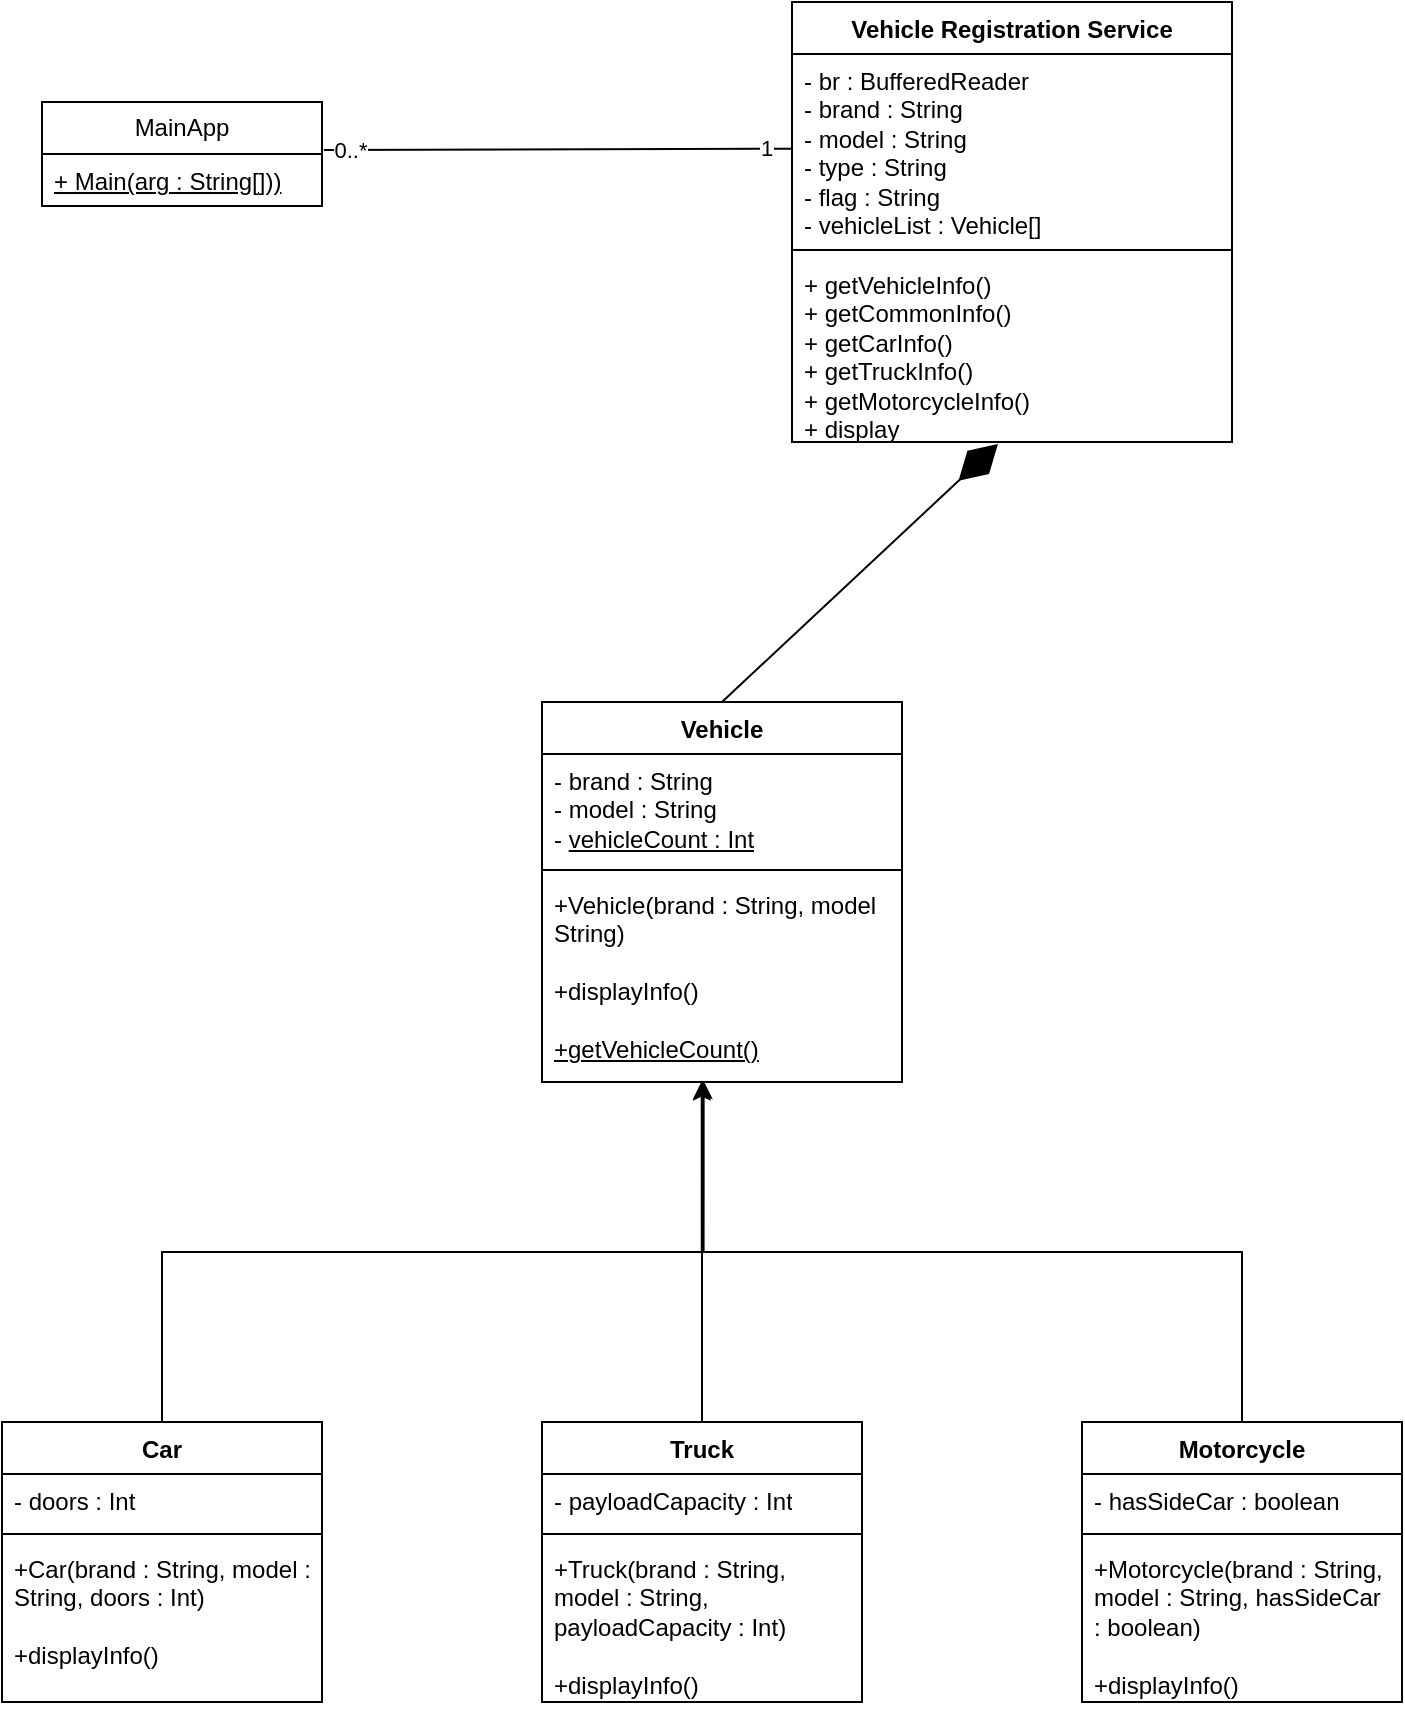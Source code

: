<mxfile version="24.7.7">
  <diagram name="Page-1" id="-RAy_EhFOuc6lhOwWY6m">
    <mxGraphModel dx="1749" dy="1060" grid="1" gridSize="10" guides="1" tooltips="1" connect="1" arrows="1" fold="1" page="1" pageScale="1" pageWidth="850" pageHeight="1100" math="0" shadow="0">
      <root>
        <mxCell id="0" />
        <mxCell id="1" parent="0" />
        <mxCell id="dtQmy52E7pvu5laXVgeq-10" value="Vehicle&lt;div&gt;&lt;br&gt;&lt;/div&gt;" style="swimlane;fontStyle=1;align=center;verticalAlign=top;childLayout=stackLayout;horizontal=1;startSize=26;horizontalStack=0;resizeParent=1;resizeParentMax=0;resizeLast=0;collapsible=1;marginBottom=0;whiteSpace=wrap;html=1;" vertex="1" parent="1">
          <mxGeometry x="345" y="430" width="180" height="190" as="geometry" />
        </mxCell>
        <mxCell id="dtQmy52E7pvu5laXVgeq-11" value="- brand : String&lt;div&gt;- model : String&lt;/div&gt;&lt;div&gt;- &lt;u&gt;vehicleCount : Int&lt;/u&gt;&lt;/div&gt;" style="text;strokeColor=none;fillColor=none;align=left;verticalAlign=top;spacingLeft=4;spacingRight=4;overflow=hidden;rotatable=0;points=[[0,0.5],[1,0.5]];portConstraint=eastwest;whiteSpace=wrap;html=1;" vertex="1" parent="dtQmy52E7pvu5laXVgeq-10">
          <mxGeometry y="26" width="180" height="54" as="geometry" />
        </mxCell>
        <mxCell id="dtQmy52E7pvu5laXVgeq-12" value="" style="line;strokeWidth=1;fillColor=none;align=left;verticalAlign=middle;spacingTop=-1;spacingLeft=3;spacingRight=3;rotatable=0;labelPosition=right;points=[];portConstraint=eastwest;strokeColor=inherit;" vertex="1" parent="dtQmy52E7pvu5laXVgeq-10">
          <mxGeometry y="80" width="180" height="8" as="geometry" />
        </mxCell>
        <mxCell id="dtQmy52E7pvu5laXVgeq-13" value="+Vehicle(brand : String, model String)&lt;div&gt;&lt;br&gt;&lt;/div&gt;&lt;div&gt;+displayInfo()&lt;/div&gt;&lt;div&gt;&lt;br&gt;&lt;/div&gt;&lt;div&gt;&lt;u&gt;+getVehicleCount()&lt;/u&gt;&lt;/div&gt;" style="text;strokeColor=none;fillColor=none;align=left;verticalAlign=top;spacingLeft=4;spacingRight=4;overflow=hidden;rotatable=0;points=[[0,0.5],[1,0.5]];portConstraint=eastwest;whiteSpace=wrap;html=1;" vertex="1" parent="dtQmy52E7pvu5laXVgeq-10">
          <mxGeometry y="88" width="180" height="102" as="geometry" />
        </mxCell>
        <mxCell id="dtQmy52E7pvu5laXVgeq-14" value="Car" style="swimlane;fontStyle=1;align=center;verticalAlign=top;childLayout=stackLayout;horizontal=1;startSize=26;horizontalStack=0;resizeParent=1;resizeParentMax=0;resizeLast=0;collapsible=1;marginBottom=0;whiteSpace=wrap;html=1;" vertex="1" parent="1">
          <mxGeometry x="75" y="790" width="160" height="140" as="geometry" />
        </mxCell>
        <mxCell id="dtQmy52E7pvu5laXVgeq-15" value="- doors : Int" style="text;strokeColor=none;fillColor=none;align=left;verticalAlign=top;spacingLeft=4;spacingRight=4;overflow=hidden;rotatable=0;points=[[0,0.5],[1,0.5]];portConstraint=eastwest;whiteSpace=wrap;html=1;" vertex="1" parent="dtQmy52E7pvu5laXVgeq-14">
          <mxGeometry y="26" width="160" height="26" as="geometry" />
        </mxCell>
        <mxCell id="dtQmy52E7pvu5laXVgeq-16" value="" style="line;strokeWidth=1;fillColor=none;align=left;verticalAlign=middle;spacingTop=-1;spacingLeft=3;spacingRight=3;rotatable=0;labelPosition=right;points=[];portConstraint=eastwest;strokeColor=inherit;" vertex="1" parent="dtQmy52E7pvu5laXVgeq-14">
          <mxGeometry y="52" width="160" height="8" as="geometry" />
        </mxCell>
        <mxCell id="dtQmy52E7pvu5laXVgeq-17" value="+Car(brand : String, model : String, doors : Int)&lt;div&gt;&lt;br&gt;&lt;/div&gt;&lt;div&gt;+displayInfo()&lt;/div&gt;" style="text;strokeColor=none;fillColor=none;align=left;verticalAlign=top;spacingLeft=4;spacingRight=4;overflow=hidden;rotatable=0;points=[[0,0.5],[1,0.5]];portConstraint=eastwest;whiteSpace=wrap;html=1;" vertex="1" parent="dtQmy52E7pvu5laXVgeq-14">
          <mxGeometry y="60" width="160" height="80" as="geometry" />
        </mxCell>
        <mxCell id="dtQmy52E7pvu5laXVgeq-24" value="Truck" style="swimlane;fontStyle=1;align=center;verticalAlign=top;childLayout=stackLayout;horizontal=1;startSize=26;horizontalStack=0;resizeParent=1;resizeParentMax=0;resizeLast=0;collapsible=1;marginBottom=0;whiteSpace=wrap;html=1;" vertex="1" parent="1">
          <mxGeometry x="345" y="790" width="160" height="140" as="geometry" />
        </mxCell>
        <mxCell id="dtQmy52E7pvu5laXVgeq-25" value="- payloadCapacity : Int" style="text;strokeColor=none;fillColor=none;align=left;verticalAlign=top;spacingLeft=4;spacingRight=4;overflow=hidden;rotatable=0;points=[[0,0.5],[1,0.5]];portConstraint=eastwest;whiteSpace=wrap;html=1;" vertex="1" parent="dtQmy52E7pvu5laXVgeq-24">
          <mxGeometry y="26" width="160" height="26" as="geometry" />
        </mxCell>
        <mxCell id="dtQmy52E7pvu5laXVgeq-26" value="" style="line;strokeWidth=1;fillColor=none;align=left;verticalAlign=middle;spacingTop=-1;spacingLeft=3;spacingRight=3;rotatable=0;labelPosition=right;points=[];portConstraint=eastwest;strokeColor=inherit;" vertex="1" parent="dtQmy52E7pvu5laXVgeq-24">
          <mxGeometry y="52" width="160" height="8" as="geometry" />
        </mxCell>
        <mxCell id="dtQmy52E7pvu5laXVgeq-27" value="+Truck(brand : String, model : String, payloadCapacity : Int)&lt;div&gt;&lt;br&gt;&lt;/div&gt;&lt;div&gt;+displayInfo()&lt;/div&gt;" style="text;strokeColor=none;fillColor=none;align=left;verticalAlign=top;spacingLeft=4;spacingRight=4;overflow=hidden;rotatable=0;points=[[0,0.5],[1,0.5]];portConstraint=eastwest;whiteSpace=wrap;html=1;" vertex="1" parent="dtQmy52E7pvu5laXVgeq-24">
          <mxGeometry y="60" width="160" height="80" as="geometry" />
        </mxCell>
        <mxCell id="dtQmy52E7pvu5laXVgeq-31" value="Motorcycle" style="swimlane;fontStyle=1;align=center;verticalAlign=top;childLayout=stackLayout;horizontal=1;startSize=26;horizontalStack=0;resizeParent=1;resizeParentMax=0;resizeLast=0;collapsible=1;marginBottom=0;whiteSpace=wrap;html=1;" vertex="1" parent="1">
          <mxGeometry x="615" y="790" width="160" height="140" as="geometry" />
        </mxCell>
        <mxCell id="dtQmy52E7pvu5laXVgeq-32" value="- hasSideCar : boolean" style="text;strokeColor=none;fillColor=none;align=left;verticalAlign=top;spacingLeft=4;spacingRight=4;overflow=hidden;rotatable=0;points=[[0,0.5],[1,0.5]];portConstraint=eastwest;whiteSpace=wrap;html=1;" vertex="1" parent="dtQmy52E7pvu5laXVgeq-31">
          <mxGeometry y="26" width="160" height="26" as="geometry" />
        </mxCell>
        <mxCell id="dtQmy52E7pvu5laXVgeq-33" value="" style="line;strokeWidth=1;fillColor=none;align=left;verticalAlign=middle;spacingTop=-1;spacingLeft=3;spacingRight=3;rotatable=0;labelPosition=right;points=[];portConstraint=eastwest;strokeColor=inherit;" vertex="1" parent="dtQmy52E7pvu5laXVgeq-31">
          <mxGeometry y="52" width="160" height="8" as="geometry" />
        </mxCell>
        <mxCell id="dtQmy52E7pvu5laXVgeq-34" value="+Motorcycle(brand : String, model : String, hasSideCar : boolean)&lt;div&gt;&lt;br&gt;&lt;/div&gt;&lt;div&gt;+displayInfo()&lt;/div&gt;" style="text;strokeColor=none;fillColor=none;align=left;verticalAlign=top;spacingLeft=4;spacingRight=4;overflow=hidden;rotatable=0;points=[[0,0.5],[1,0.5]];portConstraint=eastwest;whiteSpace=wrap;html=1;" vertex="1" parent="dtQmy52E7pvu5laXVgeq-31">
          <mxGeometry y="60" width="160" height="80" as="geometry" />
        </mxCell>
        <mxCell id="dtQmy52E7pvu5laXVgeq-38" style="edgeStyle=orthogonalEdgeStyle;rounded=0;orthogonalLoop=1;jettySize=auto;html=1;entryX=0.449;entryY=0.995;entryDx=0;entryDy=0;entryPerimeter=0;" edge="1" parent="1" source="dtQmy52E7pvu5laXVgeq-14" target="dtQmy52E7pvu5laXVgeq-13">
          <mxGeometry relative="1" as="geometry" />
        </mxCell>
        <mxCell id="dtQmy52E7pvu5laXVgeq-39" style="edgeStyle=orthogonalEdgeStyle;rounded=0;orthogonalLoop=1;jettySize=auto;html=1;entryX=0.444;entryY=0.995;entryDx=0;entryDy=0;entryPerimeter=0;" edge="1" parent="1" source="dtQmy52E7pvu5laXVgeq-24" target="dtQmy52E7pvu5laXVgeq-13">
          <mxGeometry relative="1" as="geometry" />
        </mxCell>
        <mxCell id="dtQmy52E7pvu5laXVgeq-41" style="edgeStyle=orthogonalEdgeStyle;rounded=0;orthogonalLoop=1;jettySize=auto;html=1;entryX=0.444;entryY=1.003;entryDx=0;entryDy=0;entryPerimeter=0;" edge="1" parent="1" source="dtQmy52E7pvu5laXVgeq-31" target="dtQmy52E7pvu5laXVgeq-13">
          <mxGeometry relative="1" as="geometry" />
        </mxCell>
        <mxCell id="dtQmy52E7pvu5laXVgeq-46" value="Vehicle Registration Service" style="swimlane;fontStyle=1;align=center;verticalAlign=top;childLayout=stackLayout;horizontal=1;startSize=26;horizontalStack=0;resizeParent=1;resizeParentMax=0;resizeLast=0;collapsible=1;marginBottom=0;whiteSpace=wrap;html=1;" vertex="1" parent="1">
          <mxGeometry x="470" y="80" width="220" height="220" as="geometry" />
        </mxCell>
        <mxCell id="dtQmy52E7pvu5laXVgeq-47" value="- br : BufferedReader&lt;div&gt;- brand : String&lt;/div&gt;&lt;div&gt;- model : String&lt;/div&gt;&lt;div&gt;- type : String&lt;/div&gt;&lt;div&gt;- flag : String&lt;/div&gt;&lt;div&gt;- vehicleList : Vehicle[]&lt;br&gt;&lt;/div&gt;&lt;div&gt;&lt;br&gt;&lt;/div&gt;" style="text;strokeColor=none;fillColor=none;align=left;verticalAlign=top;spacingLeft=4;spacingRight=4;overflow=hidden;rotatable=0;points=[[0,0.5],[1,0.5]];portConstraint=eastwest;whiteSpace=wrap;html=1;" vertex="1" parent="dtQmy52E7pvu5laXVgeq-46">
          <mxGeometry y="26" width="220" height="94" as="geometry" />
        </mxCell>
        <mxCell id="dtQmy52E7pvu5laXVgeq-48" value="" style="line;strokeWidth=1;fillColor=none;align=left;verticalAlign=middle;spacingTop=-1;spacingLeft=3;spacingRight=3;rotatable=0;labelPosition=right;points=[];portConstraint=eastwest;strokeColor=inherit;" vertex="1" parent="dtQmy52E7pvu5laXVgeq-46">
          <mxGeometry y="120" width="220" height="8" as="geometry" />
        </mxCell>
        <mxCell id="dtQmy52E7pvu5laXVgeq-49" value="+ getVehicleInfo()&lt;div&gt;+ getCommonInfo()&lt;/div&gt;&lt;div&gt;+ getCarInfo()&lt;/div&gt;&lt;div&gt;+ getTruckInfo()&lt;/div&gt;&lt;div&gt;+ getMotorcycleInfo()&lt;/div&gt;&lt;div&gt;+ display&lt;/div&gt;" style="text;strokeColor=none;fillColor=none;align=left;verticalAlign=top;spacingLeft=4;spacingRight=4;overflow=hidden;rotatable=0;points=[[0,0.5],[1,0.5]];portConstraint=eastwest;whiteSpace=wrap;html=1;" vertex="1" parent="dtQmy52E7pvu5laXVgeq-46">
          <mxGeometry y="128" width="220" height="92" as="geometry" />
        </mxCell>
        <mxCell id="dtQmy52E7pvu5laXVgeq-54" value="MainApp" style="swimlane;fontStyle=0;childLayout=stackLayout;horizontal=1;startSize=26;fillColor=none;horizontalStack=0;resizeParent=1;resizeParentMax=0;resizeLast=0;collapsible=1;marginBottom=0;whiteSpace=wrap;html=1;" vertex="1" parent="1">
          <mxGeometry x="95" y="130" width="140" height="52" as="geometry" />
        </mxCell>
        <mxCell id="dtQmy52E7pvu5laXVgeq-55" value="&lt;u&gt;+ Main(arg : String[]))&lt;/u&gt;" style="text;strokeColor=none;fillColor=none;align=left;verticalAlign=top;spacingLeft=4;spacingRight=4;overflow=hidden;rotatable=0;points=[[0,0.5],[1,0.5]];portConstraint=eastwest;whiteSpace=wrap;html=1;" vertex="1" parent="dtQmy52E7pvu5laXVgeq-54">
          <mxGeometry y="26" width="140" height="26" as="geometry" />
        </mxCell>
        <mxCell id="dtQmy52E7pvu5laXVgeq-60" value="" style="endArrow=none;html=1;rounded=0;exitX=1.007;exitY=-0.077;exitDx=0;exitDy=0;exitPerimeter=0;" edge="1" parent="1" source="dtQmy52E7pvu5laXVgeq-55" target="dtQmy52E7pvu5laXVgeq-47">
          <mxGeometry width="50" height="50" relative="1" as="geometry">
            <mxPoint x="360" y="320" as="sourcePoint" />
            <mxPoint x="410" y="270" as="targetPoint" />
          </mxGeometry>
        </mxCell>
        <mxCell id="dtQmy52E7pvu5laXVgeq-68" value="0..*" style="edgeLabel;html=1;align=center;verticalAlign=middle;resizable=0;points=[];" vertex="1" connectable="0" parent="dtQmy52E7pvu5laXVgeq-60">
          <mxGeometry x="-0.887" relative="1" as="geometry">
            <mxPoint as="offset" />
          </mxGeometry>
        </mxCell>
        <mxCell id="dtQmy52E7pvu5laXVgeq-69" value="1" style="edgeLabel;html=1;align=center;verticalAlign=middle;resizable=0;points=[];" vertex="1" connectable="0" parent="dtQmy52E7pvu5laXVgeq-60">
          <mxGeometry x="0.884" y="1" relative="1" as="geometry">
            <mxPoint as="offset" />
          </mxGeometry>
        </mxCell>
        <mxCell id="dtQmy52E7pvu5laXVgeq-70" value="" style="endArrow=diamondThin;endFill=1;endSize=24;html=1;rounded=0;exitX=0.5;exitY=0;exitDx=0;exitDy=0;entryX=0.468;entryY=1.011;entryDx=0;entryDy=0;entryPerimeter=0;" edge="1" parent="1" source="dtQmy52E7pvu5laXVgeq-10" target="dtQmy52E7pvu5laXVgeq-49">
          <mxGeometry width="160" relative="1" as="geometry">
            <mxPoint x="360" y="340" as="sourcePoint" />
            <mxPoint x="520" y="340" as="targetPoint" />
          </mxGeometry>
        </mxCell>
      </root>
    </mxGraphModel>
  </diagram>
</mxfile>
